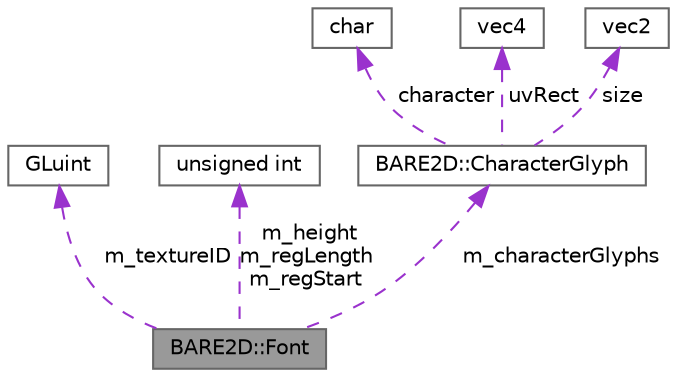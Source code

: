 digraph "BARE2D::Font"
{
 // INTERACTIVE_SVG=YES
 // LATEX_PDF_SIZE
  bgcolor="transparent";
  edge [fontname=Helvetica,fontsize=10,labelfontname=Helvetica,labelfontsize=10];
  node [fontname=Helvetica,fontsize=10,shape=box,height=0.2,width=0.4];
  Node1 [label="BARE2D::Font",height=0.2,width=0.4,color="gray40", fillcolor="grey60", style="filled", fontcolor="black",tooltip="Essentially just a wrapper for the SDL TTF_Font type."];
  Node2 -> Node1 [dir="back",color="darkorchid3",style="dashed",label=" m_textureID" ];
  Node2 [label="GLuint",height=0.2,width=0.4,color="gray40", fillcolor="white", style="filled",tooltip=" "];
  Node3 -> Node1 [dir="back",color="darkorchid3",style="dashed",label=" m_height\nm_regLength\nm_regStart" ];
  Node3 [label="unsigned int",height=0.2,width=0.4,color="gray40", fillcolor="white", style="filled",tooltip=" "];
  Node4 -> Node1 [dir="back",color="darkorchid3",style="dashed",label=" m_characterGlyphs" ];
  Node4 [label="BARE2D::CharacterGlyph",height=0.2,width=0.4,color="gray40", fillcolor="white", style="filled",URL="$struct_b_a_r_e2_d_1_1_character_glyph.html",tooltip="Represents a render glyph, modified for fonts!"];
  Node5 -> Node4 [dir="back",color="darkorchid3",style="dashed",label=" character" ];
  Node5 [label="char",height=0.2,width=0.4,color="gray40", fillcolor="white", style="filled",tooltip=" "];
  Node6 -> Node4 [dir="back",color="darkorchid3",style="dashed",label=" uvRect" ];
  Node6 [label="vec4",height=0.2,width=0.4,color="gray40", fillcolor="white", style="filled",tooltip=" "];
  Node7 -> Node4 [dir="back",color="darkorchid3",style="dashed",label=" size" ];
  Node7 [label="vec2",height=0.2,width=0.4,color="gray40", fillcolor="white", style="filled",tooltip=" "];
}
